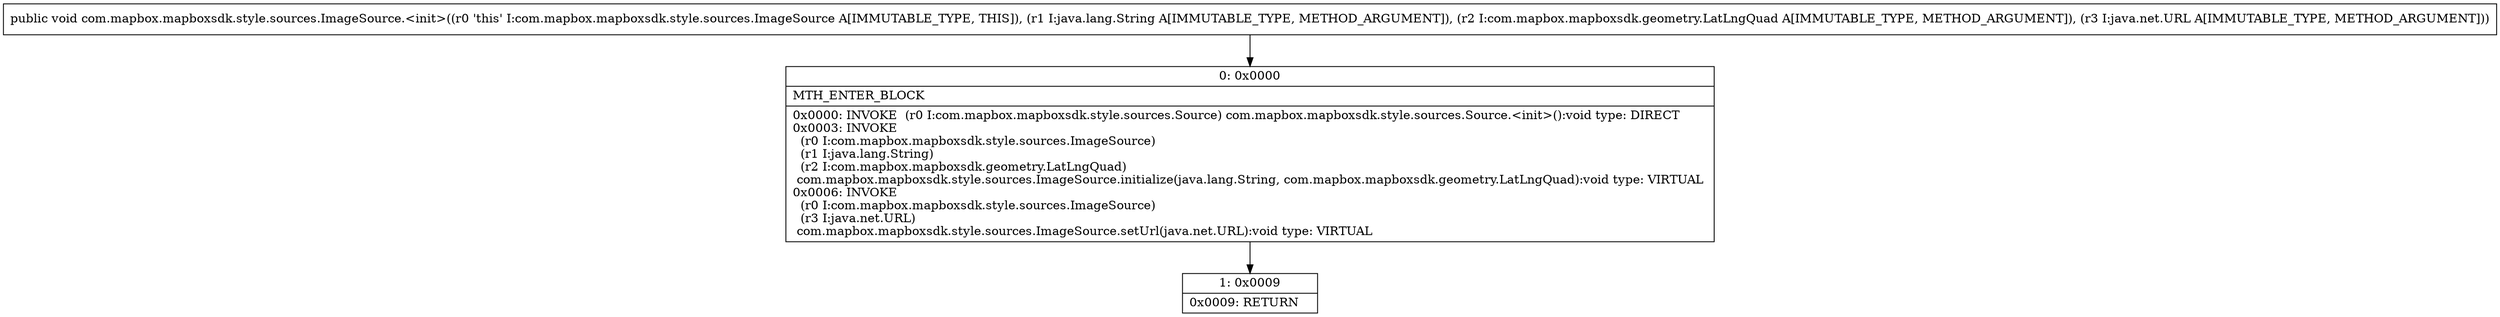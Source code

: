 digraph "CFG forcom.mapbox.mapboxsdk.style.sources.ImageSource.\<init\>(Ljava\/lang\/String;Lcom\/mapbox\/mapboxsdk\/geometry\/LatLngQuad;Ljava\/net\/URL;)V" {
Node_0 [shape=record,label="{0\:\ 0x0000|MTH_ENTER_BLOCK\l|0x0000: INVOKE  (r0 I:com.mapbox.mapboxsdk.style.sources.Source) com.mapbox.mapboxsdk.style.sources.Source.\<init\>():void type: DIRECT \l0x0003: INVOKE  \l  (r0 I:com.mapbox.mapboxsdk.style.sources.ImageSource)\l  (r1 I:java.lang.String)\l  (r2 I:com.mapbox.mapboxsdk.geometry.LatLngQuad)\l com.mapbox.mapboxsdk.style.sources.ImageSource.initialize(java.lang.String, com.mapbox.mapboxsdk.geometry.LatLngQuad):void type: VIRTUAL \l0x0006: INVOKE  \l  (r0 I:com.mapbox.mapboxsdk.style.sources.ImageSource)\l  (r3 I:java.net.URL)\l com.mapbox.mapboxsdk.style.sources.ImageSource.setUrl(java.net.URL):void type: VIRTUAL \l}"];
Node_1 [shape=record,label="{1\:\ 0x0009|0x0009: RETURN   \l}"];
MethodNode[shape=record,label="{public void com.mapbox.mapboxsdk.style.sources.ImageSource.\<init\>((r0 'this' I:com.mapbox.mapboxsdk.style.sources.ImageSource A[IMMUTABLE_TYPE, THIS]), (r1 I:java.lang.String A[IMMUTABLE_TYPE, METHOD_ARGUMENT]), (r2 I:com.mapbox.mapboxsdk.geometry.LatLngQuad A[IMMUTABLE_TYPE, METHOD_ARGUMENT]), (r3 I:java.net.URL A[IMMUTABLE_TYPE, METHOD_ARGUMENT])) }"];
MethodNode -> Node_0;
Node_0 -> Node_1;
}

